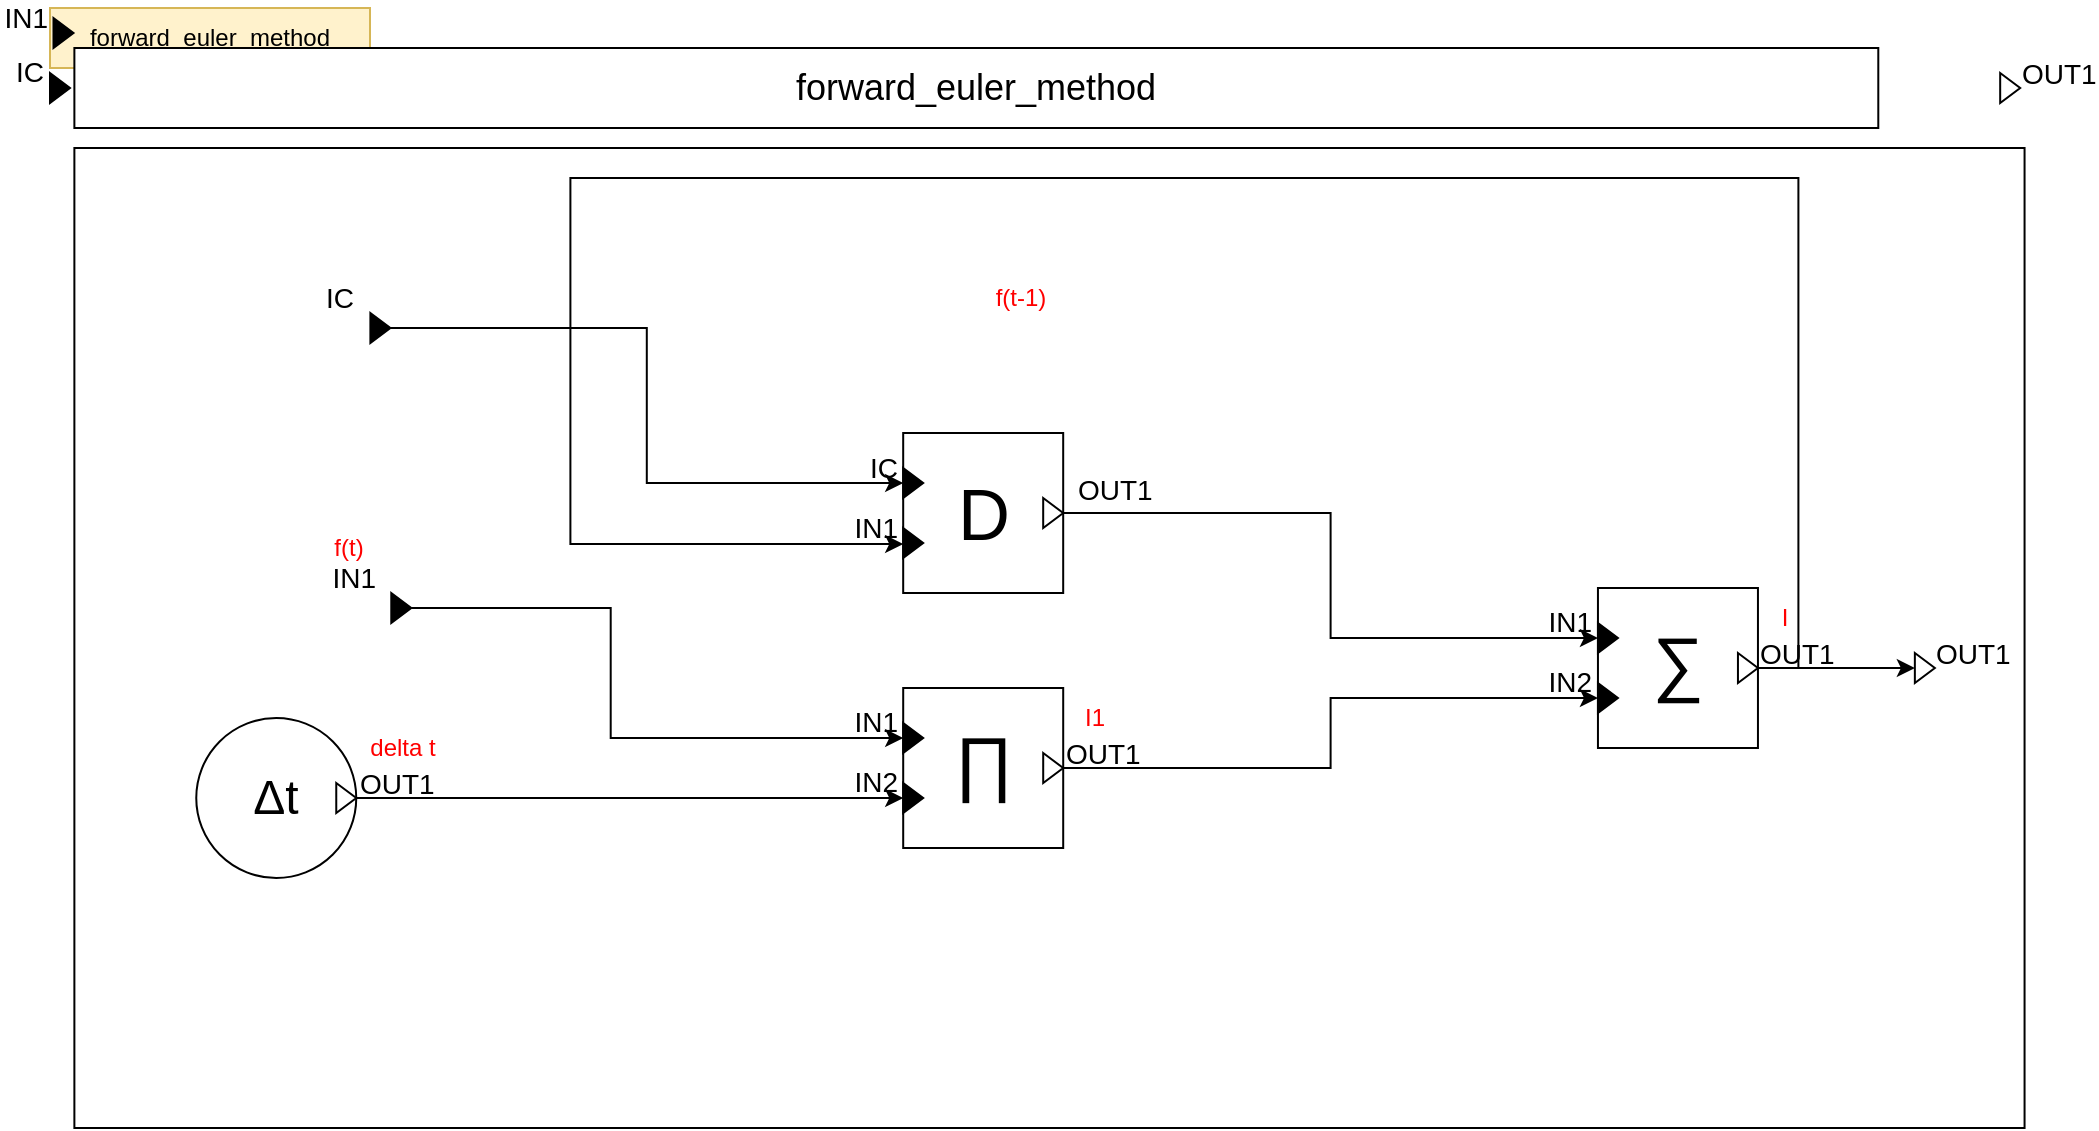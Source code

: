 <mxfile version="24.7.17">
  <diagram id="N5nFlDylz3wS6Qd0s4Ny" name="Page-1">
    <mxGraphModel dx="2022" dy="830" grid="1" gridSize="5" guides="1" tooltips="1" connect="1" arrows="1" fold="1" page="1" pageScale="1" pageWidth="850" pageHeight="1100" math="0" shadow="0">
      <root>
        <mxCell id="0" />
        <mxCell id="1" parent="0" />
        <object label="forward_euler_method" placeholders="1" class_name="forward_euler_method" block_name="forward_euler_method" id="H1DVWqrLM_NFR8ge84JM-1">
          <mxCell style="rounded=0;whiteSpace=wrap;html=1;fillColor=#fff2cc;strokeColor=#d6b656;container=0;connectable=0;allowArrows=0;treeFolding=0;moveCells=0;treeMoving=0;comic=0;rotatable=0;expand=1;autosize=1;resizeWidth=1;resizeHeight=1;metaEdit=1;" parent="1" vertex="1">
            <mxGeometry x="-560.0" y="120" width="160" height="30" as="geometry">
              <mxRectangle x="40" y="400" width="50" height="40" as="alternateBounds" />
            </mxGeometry>
          </mxCell>
        </object>
        <object label="%class_name%" placeholders="1" id="H1DVWqrLM_NFR8ge84JM-2">
          <mxCell style="rounded=0;whiteSpace=wrap;html=1;fillColor=#ffffff;fontSize=18;connectable=0;allowArrows=0;rotatable=0;cloneable=0;deletable=0;" parent="H1DVWqrLM_NFR8ge84JM-1" vertex="1">
            <mxGeometry x="12.189" y="20" width="901.956" height="40" as="geometry" />
          </mxCell>
        </object>
        <mxCell id="H1DVWqrLM_NFR8ge84JM-3" value="" style="rounded=0;whiteSpace=wrap;html=1;fillColor=#ffffff;connectable=0;allowArrows=0;container=1;collapsible=0;portConstraintRotation=0;rotatable=0;cloneable=0;deletable=0;recursiveResize=0;" parent="H1DVWqrLM_NFR8ge84JM-1" vertex="1">
          <mxGeometry x="12.189" y="70" width="975.088" height="490" as="geometry">
            <mxRectangle x="10" y="70" width="50" height="40" as="alternateBounds" />
          </mxGeometry>
        </mxCell>
        <mxCell id="H1DVWqrLM_NFR8ge84JM-4" style="edgeStyle=orthogonalEdgeStyle;rounded=0;orthogonalLoop=1;jettySize=auto;html=1;exitX=1;exitY=0.5;exitDx=0;exitDy=0;entryX=0;entryY=0.5;entryDx=0;entryDy=0;" parent="H1DVWqrLM_NFR8ge84JM-3" source="H1DVWqrLM_NFR8ge84JM-5" target="H1DVWqrLM_NFR8ge84JM-14" edge="1">
          <mxGeometry relative="1" as="geometry">
            <Array as="points">
              <mxPoint x="268.149" y="230" />
              <mxPoint x="268.149" y="295" />
            </Array>
          </mxGeometry>
        </mxCell>
        <object label="%name%" placeholders="1" name="IN1" class_name="InputPort" id="H1DVWqrLM_NFR8ge84JM-5">
          <mxCell style="triangle;fontSize=14;points=[[0,0.5],[1,0.5]];allowArrows=0;verticalAlign=middle;horizontal=1;spacingTop=0;align=right;spacingLeft=0;spacingRight=8;html=1;comic=0;treeFolding=0;treeMoving=0;resizable=0;movableLabel=1;spacing=2;aspect=fixed;fillColor=#000000;metaEdit=1;" parent="H1DVWqrLM_NFR8ge84JM-3" vertex="1">
            <mxGeometry x="158.452" y="222.5" width="10" height="15" as="geometry">
              <mxPoint x="-9" y="-15" as="offset" />
            </mxGeometry>
          </mxCell>
        </object>
        <object label="%symbol%" placeholders="1" symbol="D" class_name="DelayBlock" block_name="" id="H1DVWqrLM_NFR8ge84JM-6">
          <mxCell style="whiteSpace=wrap;html=1;aspect=fixed;comic=0;fillColor=#FFFFFF;fontSize=36;align=center;resizable=0;container=1;collapsible=0;points=[];allowArrows=0;metaEdit=1;connectable=0;" parent="H1DVWqrLM_NFR8ge84JM-3" vertex="1">
            <mxGeometry x="414.408" y="142.5" width="80" height="80" as="geometry" />
          </mxCell>
        </object>
        <object label="%name%" placeholders="1" name="OUT1" class_name="OutputPort" id="H1DVWqrLM_NFR8ge84JM-7">
          <mxCell style="triangle;fillColor=#ffffff;fontSize=14;points=[[1,0.5]];allowArrows=0;verticalAlign=middle;horizontal=1;spacingTop=0;align=left;spacingLeft=4;spacingRight=0;html=1;comic=0;treeFolding=0;treeMoving=0;movable=1;resizable=0;rotatable=1;deletable=1;editable=1;connectable=1;movableLabel=1;spacing=2;aspect=fixed;metaEdit=1;" parent="H1DVWqrLM_NFR8ge84JM-6" vertex="1">
            <mxGeometry x="70" y="32.5" width="10" height="15" as="geometry">
              <mxPoint x="11" y="-12" as="offset" />
            </mxGeometry>
          </mxCell>
        </object>
        <object label="%name%" placeholders="1" name="IC" class_name="InputPort" id="H1DVWqrLM_NFR8ge84JM-8">
          <mxCell style="triangle;fontSize=14;points=[[0,0.5]];allowArrows=0;verticalAlign=middle;horizontal=1;spacingTop=0;align=right;spacingLeft=0;spacingRight=8;html=1;comic=0;treeFolding=0;treeMoving=0;resizable=0;movableLabel=1;spacing=2;aspect=fixed;fillColor=#000000;metaEdit=1;" parent="H1DVWqrLM_NFR8ge84JM-6" vertex="1">
            <mxGeometry y="17.5" width="10" height="15" as="geometry">
              <mxPoint x="-4" y="-8" as="offset" />
            </mxGeometry>
          </mxCell>
        </object>
        <object label="%name%" placeholders="1" name="IN1" class_name="InputPort" id="H1DVWqrLM_NFR8ge84JM-9">
          <mxCell style="triangle;fontSize=14;points=[[0,0.5]];allowArrows=0;verticalAlign=middle;horizontal=1;spacingTop=0;align=right;spacingLeft=0;spacingRight=8;html=1;comic=0;treeFolding=0;treeMoving=0;resizable=0;movableLabel=1;spacing=2;aspect=fixed;fillColor=#000000;metaEdit=1;" parent="H1DVWqrLM_NFR8ge84JM-6" vertex="1">
            <mxGeometry y="47.5" width="10" height="15" as="geometry">
              <mxPoint x="-4" y="-8" as="offset" />
            </mxGeometry>
          </mxCell>
        </object>
        <object label="%symbol%" placeholders="1" block_name="" class_name="DeltaTBlock" symbol="&amp;#916;t" id="H1DVWqrLM_NFR8ge84JM-10">
          <mxCell style="ellipse;whiteSpace=wrap;html=1;comic=0;fillColor=#ffffff;fontSize=24;align=center;allowArrows=0;connectable=0;container=1;collapsible=0;recursiveResize=1;direction=west;resizable=0;metaEdit=1;" parent="H1DVWqrLM_NFR8ge84JM-3" vertex="1">
            <mxGeometry x="60.943" y="285" width="80" height="80" as="geometry" />
          </mxCell>
        </object>
        <object label="%name%" placeholders="1" name="OUT1" class_name="OutputPort" id="H1DVWqrLM_NFR8ge84JM-11">
          <mxCell style="triangle;fillColor=#ffffff;fontSize=14;points=[[1,0.5]];allowArrows=0;verticalAlign=middle;horizontal=1;spacingTop=0;align=left;spacingLeft=4;spacingRight=0;html=1;comic=0;treeFolding=0;treeMoving=0;movable=1;resizable=0;rotatable=1;deletable=1;editable=1;connectable=1;movableLabel=1;spacing=2;aspect=fixed;metaEdit=1;" parent="H1DVWqrLM_NFR8ge84JM-10" vertex="1">
            <mxGeometry x="70" y="32.5" width="10" height="15" as="geometry">
              <mxPoint x="6" y="-7" as="offset" />
            </mxGeometry>
          </mxCell>
        </object>
        <object label="%symbol%" placeholders="1" symbol="&amp;prod;" class_name="ProductBlock" block_name="" numberOfInputs="2" id="H1DVWqrLM_NFR8ge84JM-12">
          <mxCell style="whiteSpace=wrap;html=1;aspect=fixed;comic=0;fillColor=#FFFFFF;fontSize=36;align=center;resizable=0;container=1;collapsible=0;points=[];allowArrows=0;spacingTop=-6;metaEdit=1;connectable=0;" parent="H1DVWqrLM_NFR8ge84JM-3" vertex="1">
            <mxGeometry x="414.412" y="270" width="80" height="80" as="geometry" />
          </mxCell>
        </object>
        <object label="%name%" placeholders="1" name="OUT1" class_name="OutputPort" id="H1DVWqrLM_NFR8ge84JM-13">
          <mxCell style="triangle;fillColor=#ffffff;fontSize=14;points=[[1,0.5]];allowArrows=0;verticalAlign=middle;horizontal=1;spacingTop=0;align=left;spacingLeft=4;spacingRight=0;html=1;comic=0;treeFolding=0;treeMoving=0;movable=1;resizable=0;rotatable=1;deletable=1;editable=1;connectable=1;movableLabel=1;spacing=2;aspect=fixed;metaEdit=1;" parent="H1DVWqrLM_NFR8ge84JM-12" vertex="1">
            <mxGeometry x="70" y="32.5" width="10" height="15" as="geometry">
              <mxPoint x="5" y="-7" as="offset" />
            </mxGeometry>
          </mxCell>
        </object>
        <object label="%name%" placeholders="1" name="IN1" class_name="InputPort" id="H1DVWqrLM_NFR8ge84JM-14">
          <mxCell style="triangle;fontSize=14;points=[[0,0.5]];allowArrows=0;verticalAlign=middle;horizontal=1;spacingTop=0;align=right;spacingLeft=0;spacingRight=8;html=1;comic=0;treeFolding=0;treeMoving=0;resizable=0;movableLabel=1;spacing=2;aspect=fixed;fillColor=#000000;metaEdit=1;" parent="H1DVWqrLM_NFR8ge84JM-12" vertex="1">
            <mxGeometry y="17.5" width="10" height="15" as="geometry">
              <mxPoint x="-4" y="-8" as="offset" />
            </mxGeometry>
          </mxCell>
        </object>
        <object label="%name%" placeholders="1" name="IN2" class_name="InputPort" id="H1DVWqrLM_NFR8ge84JM-15">
          <mxCell style="triangle;fontSize=14;points=[[0,0.5]];allowArrows=0;verticalAlign=middle;horizontal=1;spacingTop=0;align=right;spacingLeft=0;spacingRight=8;html=1;comic=0;treeFolding=0;treeMoving=0;resizable=0;movableLabel=1;spacing=2;aspect=fixed;fillColor=#000000;metaEdit=1;" parent="H1DVWqrLM_NFR8ge84JM-12" vertex="1">
            <mxGeometry y="47.5" width="10" height="15" as="geometry">
              <mxPoint x="-4" y="-8" as="offset" />
            </mxGeometry>
          </mxCell>
        </object>
        <mxCell id="H1DVWqrLM_NFR8ge84JM-16" style="edgeStyle=orthogonalEdgeStyle;rounded=0;orthogonalLoop=1;jettySize=auto;html=1;exitX=1;exitY=0.5;exitDx=0;exitDy=0;entryX=0;entryY=0.5;entryDx=0;entryDy=0;" parent="H1DVWqrLM_NFR8ge84JM-3" source="H1DVWqrLM_NFR8ge84JM-11" target="H1DVWqrLM_NFR8ge84JM-15" edge="1">
          <mxGeometry relative="1" as="geometry" />
        </mxCell>
        <object label="%symbol%" placeholders="1" symbol="&amp;sum;" class_name="AdderBlock" block_name="" numberOfInputs="2" id="H1DVWqrLM_NFR8ge84JM-17">
          <mxCell style="whiteSpace=wrap;html=1;aspect=fixed;comic=0;fillColor=#FFFFFF;fontSize=36;align=center;resizable=0;container=1;collapsible=0;points=[];allowArrows=0;spacingTop=-6;metaEdit=1;connectable=0;" parent="H1DVWqrLM_NFR8ge84JM-3" vertex="1">
            <mxGeometry x="761.787" y="220" width="80" height="80" as="geometry" />
          </mxCell>
        </object>
        <object label="%name%" placeholders="1" name="OUT1" class_name="OutputPort" id="H1DVWqrLM_NFR8ge84JM-18">
          <mxCell style="triangle;fillColor=#ffffff;fontSize=14;points=[[1,0.5]];allowArrows=0;verticalAlign=middle;horizontal=1;spacingTop=0;align=left;spacingLeft=4;spacingRight=0;html=1;comic=0;treeFolding=0;treeMoving=0;movable=1;resizable=0;rotatable=1;deletable=1;editable=1;connectable=1;movableLabel=1;spacing=2;aspect=fixed;metaEdit=1;" parent="H1DVWqrLM_NFR8ge84JM-17" vertex="1">
            <mxGeometry x="70" y="32.5" width="10" height="15" as="geometry">
              <mxPoint x="5" y="-7" as="offset" />
            </mxGeometry>
          </mxCell>
        </object>
        <object label="%name%" placeholders="1" name="IN1" class_name="InputPort" id="H1DVWqrLM_NFR8ge84JM-19">
          <mxCell style="triangle;fontSize=14;points=[[0,0.5]];allowArrows=0;verticalAlign=middle;horizontal=1;spacingTop=0;align=right;spacingLeft=0;spacingRight=8;html=1;comic=0;treeFolding=0;treeMoving=0;resizable=0;movableLabel=1;spacing=2;aspect=fixed;fillColor=#000000;metaEdit=1;" parent="H1DVWqrLM_NFR8ge84JM-17" vertex="1">
            <mxGeometry y="17.5" width="10" height="15" as="geometry">
              <mxPoint x="-4" y="-8" as="offset" />
            </mxGeometry>
          </mxCell>
        </object>
        <object label="%name%" placeholders="1" name="IN2" class_name="InputPort" id="H1DVWqrLM_NFR8ge84JM-20">
          <mxCell style="triangle;fontSize=14;points=[[0,0.5]];allowArrows=0;verticalAlign=middle;horizontal=1;spacingTop=0;align=right;spacingLeft=0;spacingRight=8;html=1;comic=0;treeFolding=0;treeMoving=0;resizable=0;movableLabel=1;spacing=2;aspect=fixed;fillColor=#000000;metaEdit=1;" parent="H1DVWqrLM_NFR8ge84JM-17" vertex="1">
            <mxGeometry y="47.5" width="10" height="15" as="geometry">
              <mxPoint x="-4" y="-8" as="offset" />
            </mxGeometry>
          </mxCell>
        </object>
        <object label="%name%" placeholders="1" name="OUT1" class_name="OutputPort" id="H1DVWqrLM_NFR8ge84JM-21">
          <mxCell style="triangle;fillColor=#ffffff;fontSize=14;points=[[0,0.5],[1,0.5]];allowArrows=0;verticalAlign=middle;horizontal=1;spacingTop=0;align=left;spacingLeft=4;spacingRight=0;html=1;comic=0;treeFolding=0;treeMoving=0;movable=1;resizable=0;rotatable=1;deletable=1;editable=1;connectable=1;movableLabel=1;spacing=2;aspect=fixed;metaEdit=1;" parent="H1DVWqrLM_NFR8ge84JM-3" vertex="1">
            <mxGeometry x="920.239" y="252.5" width="10" height="15" as="geometry">
              <mxPoint x="5" y="-7" as="offset" />
            </mxGeometry>
          </mxCell>
        </object>
        <mxCell id="H1DVWqrLM_NFR8ge84JM-22" style="edgeStyle=orthogonalEdgeStyle;rounded=0;orthogonalLoop=1;jettySize=auto;html=1;exitX=1;exitY=0.5;exitDx=0;exitDy=0;entryX=0;entryY=0.5;entryDx=0;entryDy=0;" parent="H1DVWqrLM_NFR8ge84JM-3" source="H1DVWqrLM_NFR8ge84JM-13" target="H1DVWqrLM_NFR8ge84JM-20" edge="1">
          <mxGeometry relative="1" as="geometry" />
        </mxCell>
        <mxCell id="H1DVWqrLM_NFR8ge84JM-23" style="edgeStyle=orthogonalEdgeStyle;rounded=0;orthogonalLoop=1;jettySize=auto;html=1;exitX=1;exitY=0.5;exitDx=0;exitDy=0;entryX=0;entryY=0.5;entryDx=0;entryDy=0;" parent="H1DVWqrLM_NFR8ge84JM-3" source="H1DVWqrLM_NFR8ge84JM-18" target="H1DVWqrLM_NFR8ge84JM-21" edge="1">
          <mxGeometry relative="1" as="geometry" />
        </mxCell>
        <mxCell id="H1DVWqrLM_NFR8ge84JM-24" value="f(t-1&lt;span style=&quot;background-color: initial;&quot;&gt;)&lt;/span&gt;" style="text;html=1;align=center;verticalAlign=middle;whiteSpace=wrap;rounded=0;fontColor=#FF0000;" parent="H1DVWqrLM_NFR8ge84JM-3" vertex="1">
          <mxGeometry x="442.272" y="60" width="62.684" height="30" as="geometry" />
        </mxCell>
        <mxCell id="H1DVWqrLM_NFR8ge84JM-25" value="f(t)" style="text;html=1;align=center;verticalAlign=middle;whiteSpace=wrap;rounded=0;fontColor=#FF0000;" parent="H1DVWqrLM_NFR8ge84JM-3" vertex="1">
          <mxGeometry x="106.211" y="185" width="62.684" height="30" as="geometry" />
        </mxCell>
        <mxCell id="H1DVWqrLM_NFR8ge84JM-26" value="delta t" style="text;html=1;align=center;verticalAlign=middle;whiteSpace=wrap;rounded=0;fontColor=#FF0000;" parent="H1DVWqrLM_NFR8ge84JM-3" vertex="1">
          <mxGeometry x="132.33" y="285" width="62.684" height="30" as="geometry" />
        </mxCell>
        <mxCell id="H1DVWqrLM_NFR8ge84JM-27" value="I1" style="text;html=1;align=center;verticalAlign=middle;whiteSpace=wrap;rounded=0;fontColor=#FF0000;" parent="H1DVWqrLM_NFR8ge84JM-3" vertex="1">
          <mxGeometry x="478.838" y="270" width="62.684" height="30" as="geometry" />
        </mxCell>
        <mxCell id="H1DVWqrLM_NFR8ge84JM-28" value="I" style="text;html=1;align=center;verticalAlign=middle;whiteSpace=wrap;rounded=0;fontColor=#FF0000;" parent="H1DVWqrLM_NFR8ge84JM-3" vertex="1">
          <mxGeometry x="823.601" y="220" width="62.684" height="30" as="geometry" />
        </mxCell>
        <mxCell id="H1DVWqrLM_NFR8ge84JM-29" style="edgeStyle=orthogonalEdgeStyle;rounded=0;orthogonalLoop=1;jettySize=auto;html=1;exitX=1;exitY=0.5;exitDx=0;exitDy=0;entryX=0;entryY=0.5;entryDx=0;entryDy=0;" parent="H1DVWqrLM_NFR8ge84JM-3" source="H1DVWqrLM_NFR8ge84JM-30" target="H1DVWqrLM_NFR8ge84JM-8" edge="1">
          <mxGeometry relative="1" as="geometry" />
        </mxCell>
        <object label="%name%" placeholders="1" name="IC" class_name="InputPort" id="H1DVWqrLM_NFR8ge84JM-30">
          <mxCell style="triangle;fontSize=14;points=[[0,0.5],[1,0.5]];allowArrows=0;verticalAlign=middle;horizontal=1;spacingTop=0;align=right;spacingLeft=0;spacingRight=8;html=1;comic=0;treeFolding=0;treeMoving=0;resizable=0;movableLabel=1;spacing=2;aspect=fixed;fillColor=#000000;metaEdit=1;" parent="H1DVWqrLM_NFR8ge84JM-3" vertex="1">
            <mxGeometry x="148.004" y="82.5" width="10" height="15" as="geometry">
              <mxPoint x="-9" y="-15" as="offset" />
            </mxGeometry>
          </mxCell>
        </object>
        <mxCell id="H1DVWqrLM_NFR8ge84JM-31" style="edgeStyle=orthogonalEdgeStyle;rounded=0;orthogonalLoop=1;jettySize=auto;html=1;exitX=1;exitY=0.5;exitDx=0;exitDy=0;entryX=0;entryY=0.5;entryDx=0;entryDy=0;" parent="H1DVWqrLM_NFR8ge84JM-3" source="H1DVWqrLM_NFR8ge84JM-18" target="H1DVWqrLM_NFR8ge84JM-9" edge="1">
          <mxGeometry relative="1" as="geometry">
            <Array as="points">
              <mxPoint x="862" y="260" />
              <mxPoint x="862" y="15" />
              <mxPoint x="248" y="15" />
              <mxPoint x="248" y="198" />
              <mxPoint x="414" y="198" />
            </Array>
          </mxGeometry>
        </mxCell>
        <mxCell id="H1DVWqrLM_NFR8ge84JM-32" style="edgeStyle=orthogonalEdgeStyle;rounded=0;orthogonalLoop=1;jettySize=auto;html=1;exitX=1;exitY=0.5;exitDx=0;exitDy=0;entryX=0;entryY=0.5;entryDx=0;entryDy=0;" parent="H1DVWqrLM_NFR8ge84JM-3" source="H1DVWqrLM_NFR8ge84JM-7" target="H1DVWqrLM_NFR8ge84JM-19" edge="1">
          <mxGeometry relative="1" as="geometry" />
        </mxCell>
        <object label="%name%" placeholders="1" name="OUT1" class_name="OutputPort" id="H1DVWqrLM_NFR8ge84JM-33">
          <mxCell style="triangle;fillColor=#ffffff;fontSize=14;points=[[0,0.5],[1,0.5]];allowArrows=0;verticalAlign=middle;horizontal=1;spacingTop=0;align=left;spacingLeft=4;spacingRight=0;html=1;comic=0;treeFolding=0;treeMoving=0;movable=1;resizable=0;rotatable=1;deletable=1;editable=1;connectable=1;movableLabel=1;spacing=2;aspect=fixed;metaEdit=1;" parent="H1DVWqrLM_NFR8ge84JM-1" vertex="1">
            <mxGeometry x="975.088" y="32.5" width="10" height="15" as="geometry">
              <mxPoint x="5" y="-7" as="offset" />
            </mxGeometry>
          </mxCell>
        </object>
        <object label="%name%" placeholders="1" name="IC" class_name="InputPort" id="H1DVWqrLM_NFR8ge84JM-34">
          <mxCell style="triangle;fontSize=14;points=[[0,0.5],[1,0.5]];allowArrows=0;verticalAlign=middle;horizontal=1;spacingTop=0;align=right;spacingLeft=0;spacingRight=8;html=1;comic=0;treeFolding=0;treeMoving=0;resizable=0;movableLabel=1;spacing=2;aspect=fixed;fillColor=#000000;metaEdit=1;" parent="H1DVWqrLM_NFR8ge84JM-1" vertex="1">
            <mxGeometry y="32.5" width="10" height="15" as="geometry">
              <mxPoint x="-4" y="-8" as="offset" />
            </mxGeometry>
          </mxCell>
        </object>
        <object label="%name%" placeholders="1" name="IN1" class_name="InputPort" id="H1DVWqrLM_NFR8ge84JM-35">
          <mxCell style="triangle;fontSize=14;points=[[0,0.5],[1,0.5]];allowArrows=0;verticalAlign=middle;horizontal=1;spacingTop=0;align=right;spacingLeft=0;spacingRight=8;html=1;comic=0;treeFolding=0;treeMoving=0;resizable=0;movableLabel=1;spacing=2;aspect=fixed;fillColor=#000000;metaEdit=1;" parent="H1DVWqrLM_NFR8ge84JM-1" vertex="1">
            <mxGeometry x="1.745" y="5" width="10" height="15" as="geometry">
              <mxPoint x="-4" y="-8" as="offset" />
            </mxGeometry>
          </mxCell>
        </object>
      </root>
    </mxGraphModel>
  </diagram>
</mxfile>
